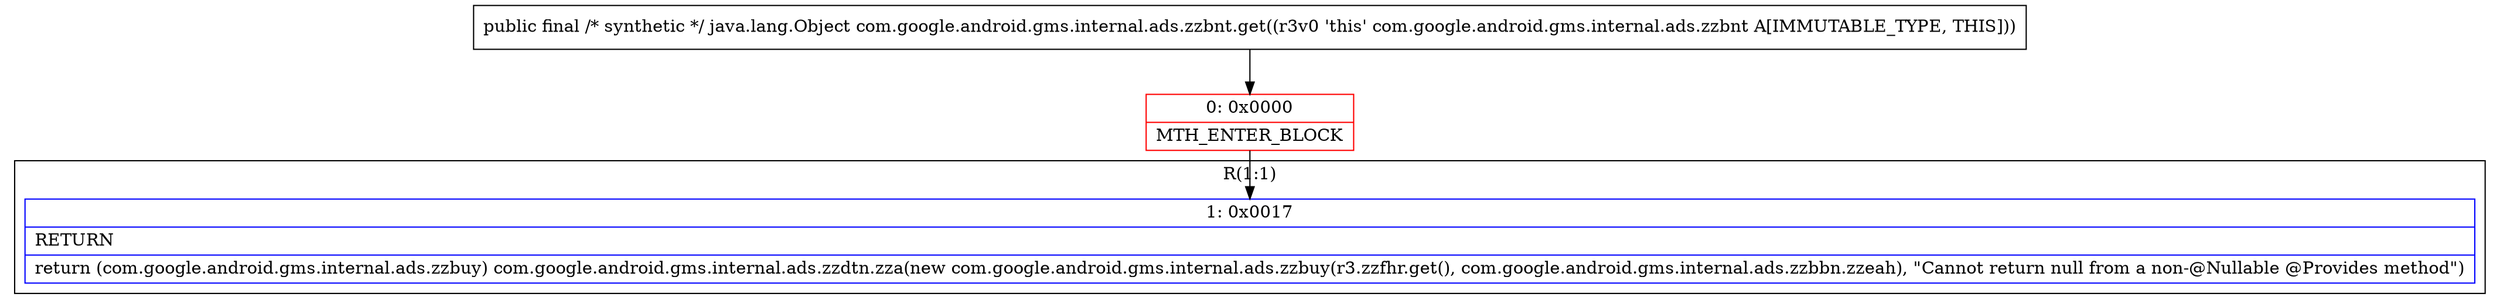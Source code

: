 digraph "CFG forcom.google.android.gms.internal.ads.zzbnt.get()Ljava\/lang\/Object;" {
subgraph cluster_Region_501687767 {
label = "R(1:1)";
node [shape=record,color=blue];
Node_1 [shape=record,label="{1\:\ 0x0017|RETURN\l|return (com.google.android.gms.internal.ads.zzbuy) com.google.android.gms.internal.ads.zzdtn.zza(new com.google.android.gms.internal.ads.zzbuy(r3.zzfhr.get(), com.google.android.gms.internal.ads.zzbbn.zzeah), \"Cannot return null from a non\-@Nullable @Provides method\")\l}"];
}
Node_0 [shape=record,color=red,label="{0\:\ 0x0000|MTH_ENTER_BLOCK\l}"];
MethodNode[shape=record,label="{public final \/* synthetic *\/ java.lang.Object com.google.android.gms.internal.ads.zzbnt.get((r3v0 'this' com.google.android.gms.internal.ads.zzbnt A[IMMUTABLE_TYPE, THIS])) }"];
MethodNode -> Node_0;
Node_0 -> Node_1;
}

